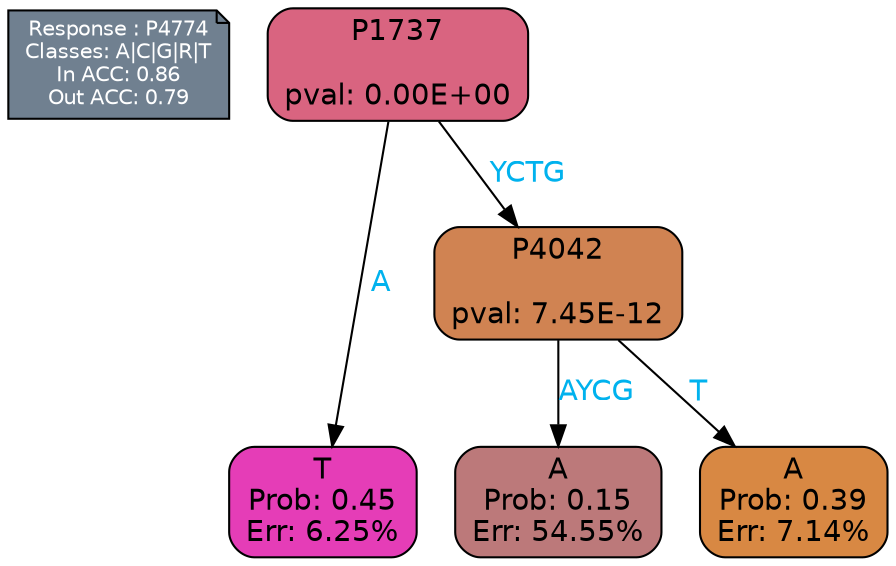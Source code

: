digraph Tree {
node [shape=box, style="filled, rounded", color="black", fontname=helvetica] ;
graph [ranksep=equally, splines=polylines, bgcolor=transparent, dpi=600] ;
edge [fontname=helvetica] ;
LEGEND [label="Response : P4774
Classes: A|C|G|R|T
In ACC: 0.86
Out ACC: 0.79
",shape=note,align=left,style=filled,fillcolor="slategray",fontcolor="white",fontsize=10];1 [label="P1737

pval: 0.00E+00", fillcolor="#d96480"] ;
2 [label="T
Prob: 0.45
Err: 6.25%", fillcolor="#e53db7"] ;
3 [label="P4042

pval: 7.45E-12", fillcolor="#d08352"] ;
4 [label="A
Prob: 0.15
Err: 54.55%", fillcolor="#bc797a"] ;
5 [label="A
Prob: 0.39
Err: 7.14%", fillcolor="#d88843"] ;
1 -> 2 [label="A",fontcolor=deepskyblue2] ;
1 -> 3 [label="YCTG",fontcolor=deepskyblue2] ;
3 -> 4 [label="AYCG",fontcolor=deepskyblue2] ;
3 -> 5 [label="T",fontcolor=deepskyblue2] ;
{rank = same; 2;4;5;}{rank = same; LEGEND;1;}}